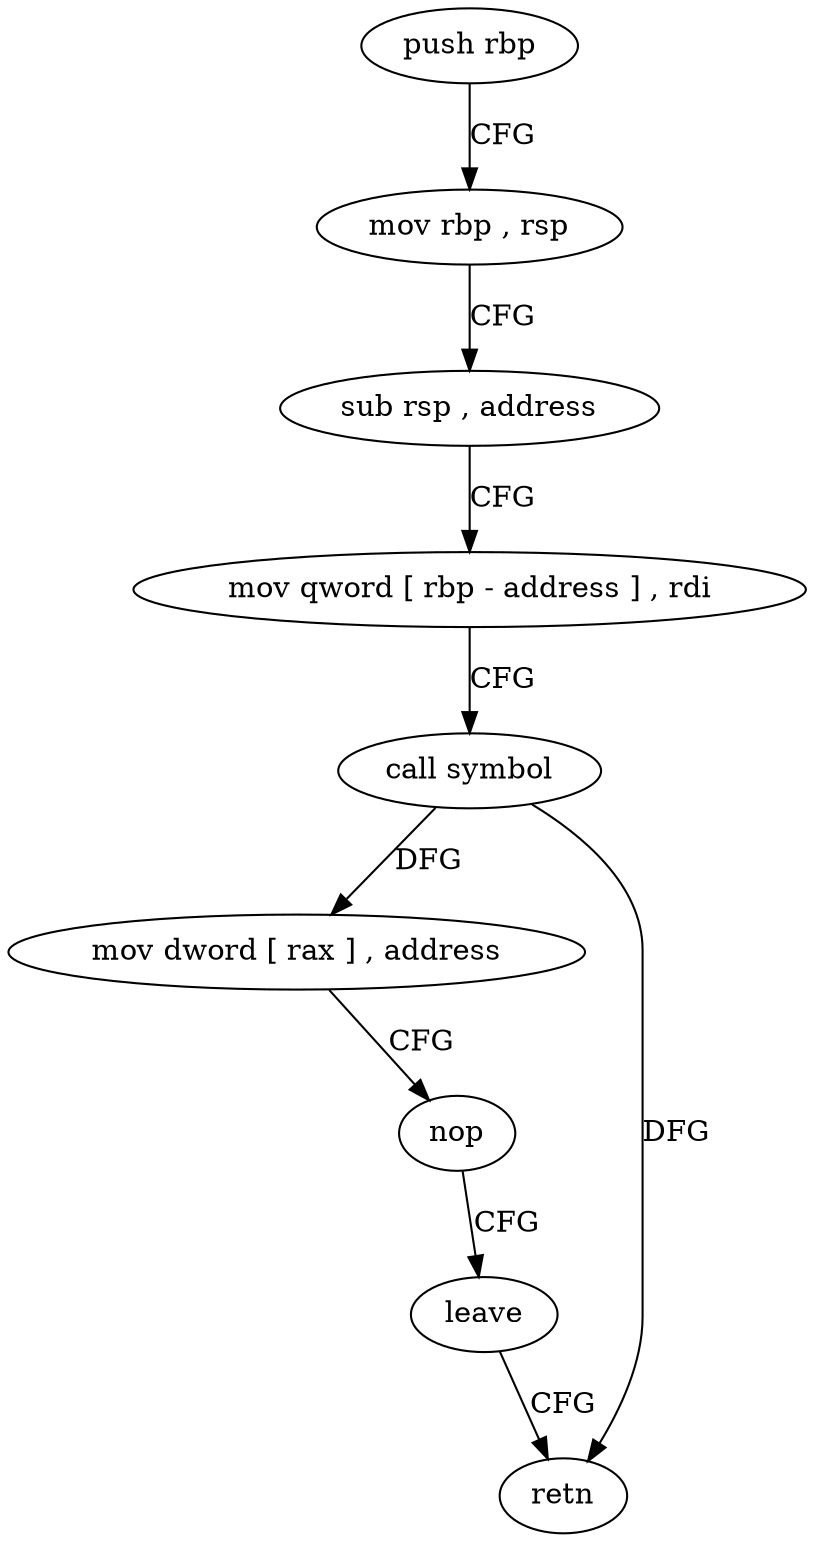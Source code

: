 digraph "func" {
"379836" [label = "push rbp" ]
"379837" [label = "mov rbp , rsp" ]
"379840" [label = "sub rsp , address" ]
"379844" [label = "mov qword [ rbp - address ] , rdi" ]
"379848" [label = "call symbol" ]
"379853" [label = "mov dword [ rax ] , address" ]
"379859" [label = "nop" ]
"379860" [label = "leave" ]
"379861" [label = "retn" ]
"379836" -> "379837" [ label = "CFG" ]
"379837" -> "379840" [ label = "CFG" ]
"379840" -> "379844" [ label = "CFG" ]
"379844" -> "379848" [ label = "CFG" ]
"379848" -> "379853" [ label = "DFG" ]
"379848" -> "379861" [ label = "DFG" ]
"379853" -> "379859" [ label = "CFG" ]
"379859" -> "379860" [ label = "CFG" ]
"379860" -> "379861" [ label = "CFG" ]
}

